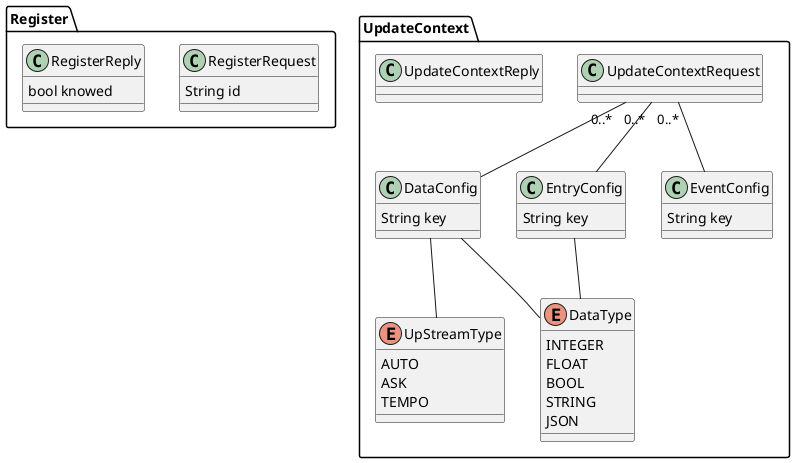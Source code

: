 @startuml

package Register {

    class RegisterRequest {
        String id
    }

    class RegisterReply {
        bool knowed
    }

}

package UpdateContext {

    class UpdateContextRequest {

    }

    class UpdateContextReply {

    }


    enum UpStreamType {
        AUTO
        ASK
        TEMPO
    }

    enum DataType {
        INTEGER
        FLOAT
        BOOL
        STRING
        JSON
    }

    class DataConfig {
        String key

    }

    class EntryConfig {
        String key
    }

    class EventConfig {
        String key
    }
}

DataConfig -- DataType
DataConfig -- UpStreamType

EntryConfig -- DataType

UpdateContextRequest "0..*" -- DataConfig
UpdateContextRequest "0..*" -- EntryConfig
UpdateContextRequest "0..*" -- EventConfig

@enduml